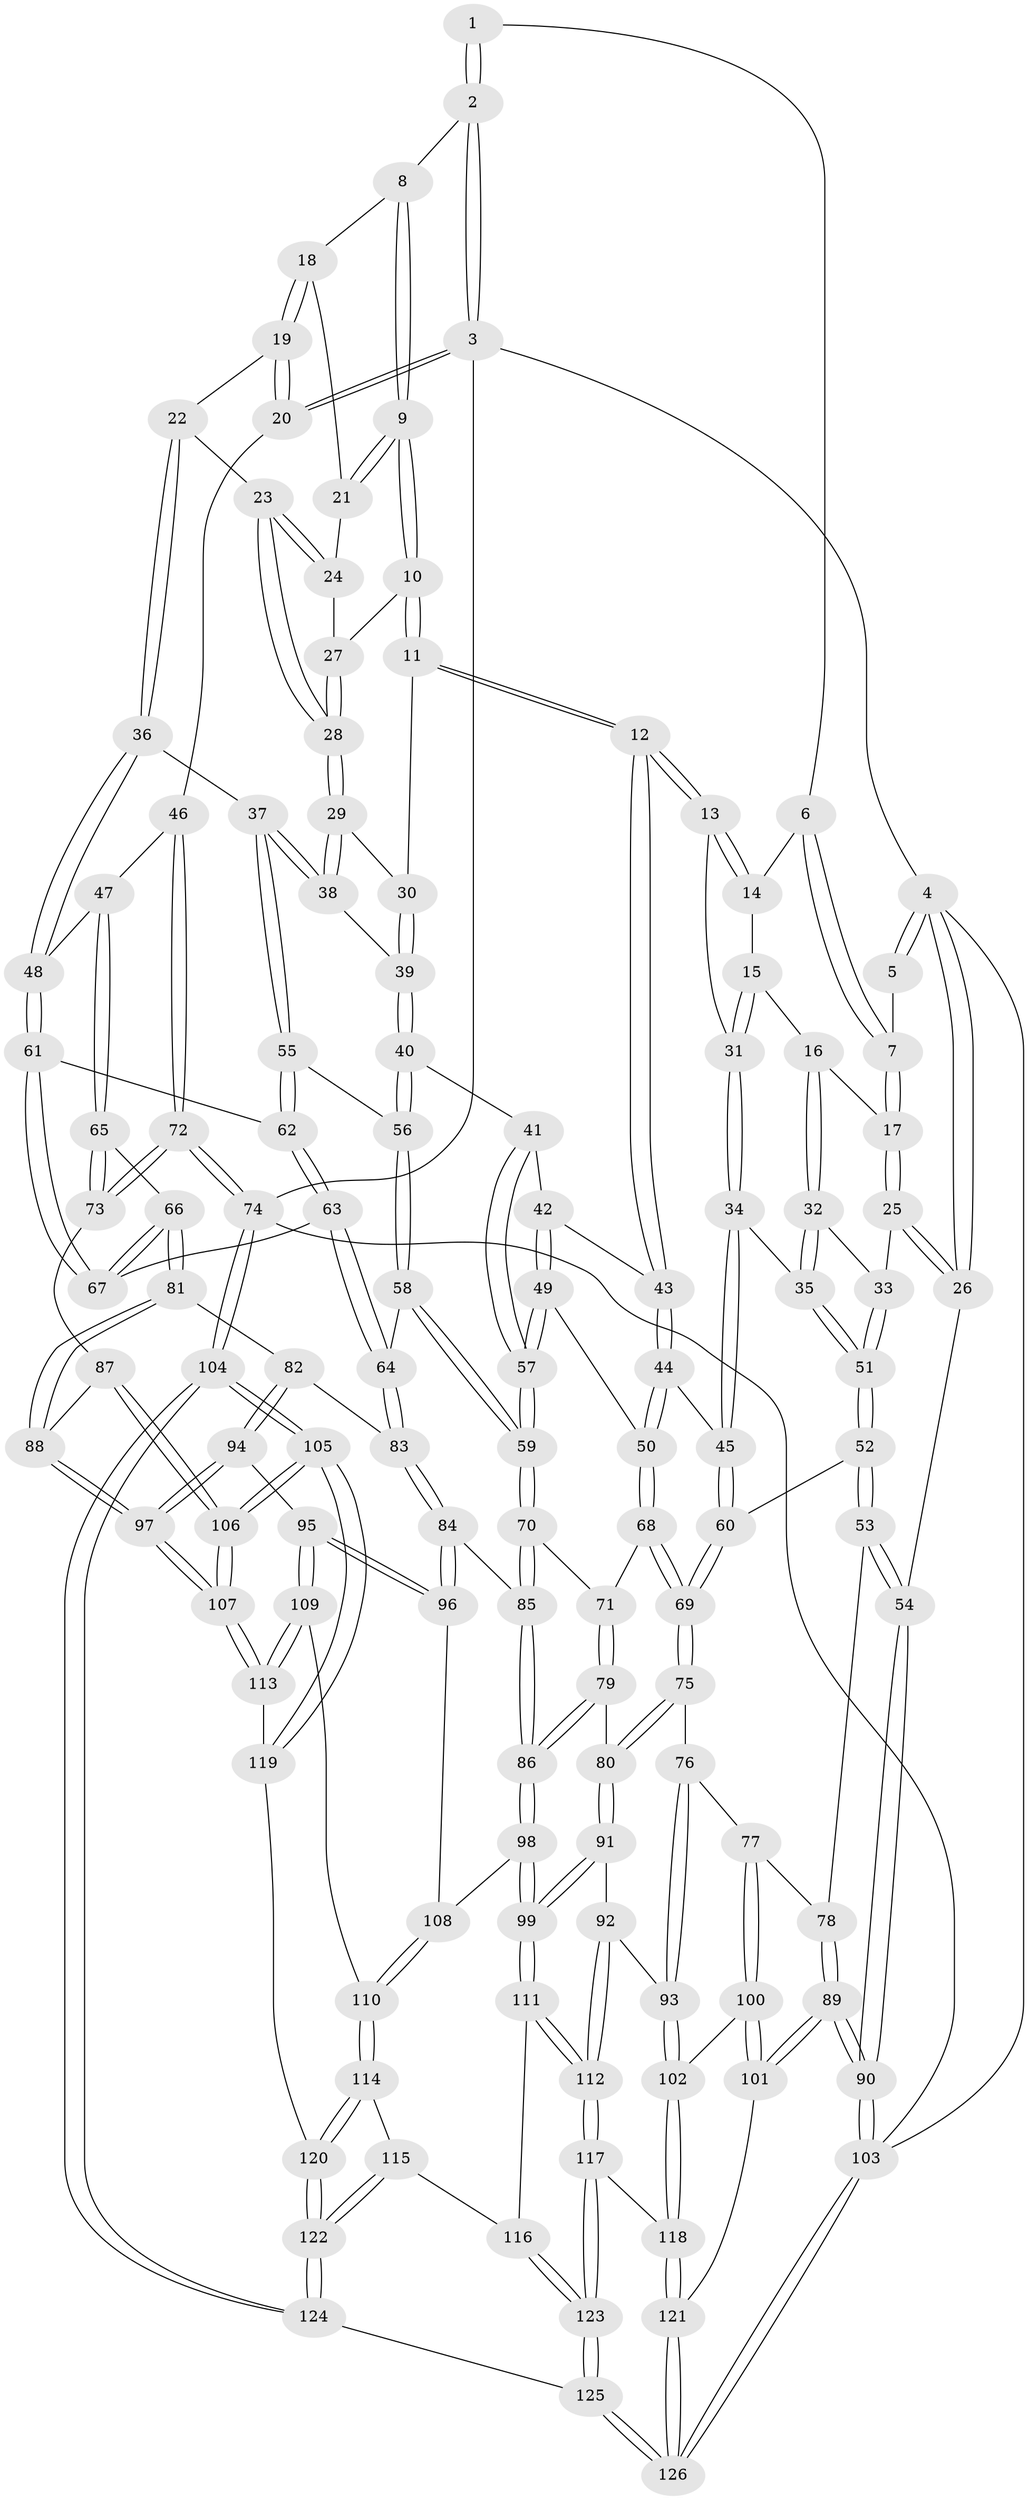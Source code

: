 // Generated by graph-tools (version 1.1) at 2025/51/03/09/25 03:51:03]
// undirected, 126 vertices, 312 edges
graph export_dot {
graph [start="1"]
  node [color=gray90,style=filled];
  1 [pos="+0.30001267637986123+0"];
  2 [pos="+0.5003512569924309+0"];
  3 [pos="+1+0"];
  4 [pos="+0+0"];
  5 [pos="+0+0"];
  6 [pos="+0.23602670820125166+0.05692243048182494"];
  7 [pos="+0.14432207177575093+0.15325385013122256"];
  8 [pos="+0.5010682070395801+0"];
  9 [pos="+0.4936399012124559+0.11379050297197316"];
  10 [pos="+0.49331508204773644+0.11571382790421839"];
  11 [pos="+0.43696154587593095+0.20104012655106032"];
  12 [pos="+0.3881190371143258+0.22202998387705936"];
  13 [pos="+0.3754141024002858+0.2227521271296397"];
  14 [pos="+0.270535406932678+0.10800342104241695"];
  15 [pos="+0.2389475966339319+0.2361531757000706"];
  16 [pos="+0.2116513039987266+0.23965204964465747"];
  17 [pos="+0.1375249262144016+0.16484127226267298"];
  18 [pos="+0.7087700801736226+0.1334302373055437"];
  19 [pos="+1+0"];
  20 [pos="+1+0"];
  21 [pos="+0.7003046962958817+0.1481760923876747"];
  22 [pos="+0.7757565337884729+0.2516113640518959"];
  23 [pos="+0.7003757354305465+0.22056915095678328"];
  24 [pos="+0.69546250598555+0.2060117570655049"];
  25 [pos="+0+0.20253580200834687"];
  26 [pos="+0+0.18274734729815634"];
  27 [pos="+0.5192233142809042+0.13762717676078426"];
  28 [pos="+0.6314553046926947+0.27595839477221495"];
  29 [pos="+0.628725269297662+0.2900597404111516"];
  30 [pos="+0.4476007393585053+0.21893240008167478"];
  31 [pos="+0.3480504819493149+0.23483878954243292"];
  32 [pos="+0.19736517904309606+0.3036733039515162"];
  33 [pos="+0.10127589552398894+0.31526905056570353"];
  34 [pos="+0.2744313208403373+0.38552440473133576"];
  35 [pos="+0.200768315353875+0.3140168940951469"];
  36 [pos="+0.7809277447168764+0.3355214629219328"];
  37 [pos="+0.674510305025426+0.38342051476306976"];
  38 [pos="+0.6238752101765085+0.31847590917853685"];
  39 [pos="+0.5125600789331535+0.3312683278789018"];
  40 [pos="+0.5080086107621674+0.3481930050593833"];
  41 [pos="+0.456132825764587+0.3890942183007469"];
  42 [pos="+0.3887246235080522+0.3241685610605251"];
  43 [pos="+0.3868999894171387+0.31881850754664276"];
  44 [pos="+0.2883982610026839+0.4263033216625616"];
  45 [pos="+0.28452004998199065+0.4252316826918065"];
  46 [pos="+1+0.0987954050590479"];
  47 [pos="+0.8790676236462138+0.39539862119362396"];
  48 [pos="+0.8718684699821634+0.3947881712704747"];
  49 [pos="+0.3878318643610977+0.4534846317381397"];
  50 [pos="+0.3412025307547595+0.45104898641526847"];
  51 [pos="+0.11205360378683399+0.4476494956017338"];
  52 [pos="+0.1041778605315047+0.48398585836017843"];
  53 [pos="+0.014094170458408526+0.5073288170107494"];
  54 [pos="+0+0.47850597271205636"];
  55 [pos="+0.6682592471097386+0.40845902669604606"];
  56 [pos="+0.5524625813054176+0.4364653595456663"];
  57 [pos="+0.40723721056101936+0.4592015009307893"];
  58 [pos="+0.49528425418748917+0.5606463172015869"];
  59 [pos="+0.49298803140366293+0.561066959609935"];
  60 [pos="+0.1716265443078256+0.5008730082885168"];
  61 [pos="+0.7696652619832476+0.49748037445188137"];
  62 [pos="+0.673908285971287+0.42912441092488174"];
  63 [pos="+0.6260369441245579+0.5566684928602991"];
  64 [pos="+0.576474180806309+0.5818501083718881"];
  65 [pos="+0.9523298136315733+0.5866955560656658"];
  66 [pos="+0.7933892671138836+0.6135207274776842"];
  67 [pos="+0.7728022966207178+0.5863236768638714"];
  68 [pos="+0.31916559632161984+0.562356709612864"];
  69 [pos="+0.21733569986928197+0.5793693466247131"];
  70 [pos="+0.4744492620477784+0.5840772474534174"];
  71 [pos="+0.36758040595748037+0.6013538922933119"];
  72 [pos="+1+0.6325793669824481"];
  73 [pos="+1+0.6108442233860816"];
  74 [pos="+1+1"];
  75 [pos="+0.2233853339769178+0.6622458136149587"];
  76 [pos="+0.1824799920614217+0.6815155982692888"];
  77 [pos="+0.1313429462820858+0.6963263110882559"];
  78 [pos="+0.08995081096905569+0.666858938506574"];
  79 [pos="+0.32175963820109266+0.6595099316200806"];
  80 [pos="+0.24842824176508843+0.6792130133401382"];
  81 [pos="+0.774093158104061+0.6653058995446867"];
  82 [pos="+0.759532604177643+0.6740556637131402"];
  83 [pos="+0.6139436831372412+0.6659455453069287"];
  84 [pos="+0.5993980945922011+0.7494020735512343"];
  85 [pos="+0.45352326970448853+0.7219336559659775"];
  86 [pos="+0.4291924868275897+0.7508962498757019"];
  87 [pos="+0.9044631905045665+0.7330372818612517"];
  88 [pos="+0.8269818533166302+0.750541041674034"];
  89 [pos="+0+0.8137981553812175"];
  90 [pos="+0+0.8213066853211575"];
  91 [pos="+0.28300040657491793+0.783048636284278"];
  92 [pos="+0.27177072999706126+0.7967155738485496"];
  93 [pos="+0.19403482470531605+0.836148312155073"];
  94 [pos="+0.6830042741005478+0.7932986308649561"];
  95 [pos="+0.626259138506763+0.7912160272377887"];
  96 [pos="+0.608308033539814+0.7670720078200145"];
  97 [pos="+0.8150814207164125+0.9100679176823508"];
  98 [pos="+0.4158655843720318+0.7864476192486021"];
  99 [pos="+0.41051600993028386+0.7936568432948816"];
  100 [pos="+0.11587201366643754+0.7466315484323984"];
  101 [pos="+0+0.8235231616436628"];
  102 [pos="+0.17476747811881957+0.8502806838401773"];
  103 [pos="+0+1"];
  104 [pos="+1+1"];
  105 [pos="+1+1"];
  106 [pos="+1+1"];
  107 [pos="+0.8255238279932648+0.9337495799958333"];
  108 [pos="+0.5026530906434743+0.8109346254750998"];
  109 [pos="+0.6227185318170689+0.7987716035133127"];
  110 [pos="+0.5611742640361334+0.8638920940620701"];
  111 [pos="+0.41231412232194486+0.8154566221694894"];
  112 [pos="+0.30516067405969316+0.9177592873925936"];
  113 [pos="+0.6472068339883459+0.9128186140351087"];
  114 [pos="+0.5526857463663076+0.884744366486468"];
  115 [pos="+0.45723135508692+0.9006172928615961"];
  116 [pos="+0.4462836766005869+0.8971681112178956"];
  117 [pos="+0.3026725371750934+0.9273251460941644"];
  118 [pos="+0.15854474892245637+0.8876489485432607"];
  119 [pos="+0.6154987854358025+0.9336592797005426"];
  120 [pos="+0.5872215130089946+0.9445519667354034"];
  121 [pos="+0.14084516764077415+0.9051423855168689"];
  122 [pos="+0.55870336745494+1"];
  123 [pos="+0.3441306983160954+1"];
  124 [pos="+0.5647462583720992+1"];
  125 [pos="+0.3224868572156514+1"];
  126 [pos="+0.12050202851589968+1"];
  1 -- 2;
  1 -- 2;
  1 -- 6;
  2 -- 3;
  2 -- 3;
  2 -- 8;
  3 -- 4;
  3 -- 20;
  3 -- 20;
  3 -- 74;
  4 -- 5;
  4 -- 5;
  4 -- 26;
  4 -- 26;
  4 -- 103;
  5 -- 7;
  6 -- 7;
  6 -- 7;
  6 -- 14;
  7 -- 17;
  7 -- 17;
  8 -- 9;
  8 -- 9;
  8 -- 18;
  9 -- 10;
  9 -- 10;
  9 -- 21;
  9 -- 21;
  10 -- 11;
  10 -- 11;
  10 -- 27;
  11 -- 12;
  11 -- 12;
  11 -- 30;
  12 -- 13;
  12 -- 13;
  12 -- 43;
  12 -- 43;
  13 -- 14;
  13 -- 14;
  13 -- 31;
  14 -- 15;
  15 -- 16;
  15 -- 31;
  15 -- 31;
  16 -- 17;
  16 -- 32;
  16 -- 32;
  17 -- 25;
  17 -- 25;
  18 -- 19;
  18 -- 19;
  18 -- 21;
  19 -- 20;
  19 -- 20;
  19 -- 22;
  20 -- 46;
  21 -- 24;
  22 -- 23;
  22 -- 36;
  22 -- 36;
  23 -- 24;
  23 -- 24;
  23 -- 28;
  23 -- 28;
  24 -- 27;
  25 -- 26;
  25 -- 26;
  25 -- 33;
  26 -- 54;
  27 -- 28;
  27 -- 28;
  28 -- 29;
  28 -- 29;
  29 -- 30;
  29 -- 38;
  29 -- 38;
  30 -- 39;
  30 -- 39;
  31 -- 34;
  31 -- 34;
  32 -- 33;
  32 -- 35;
  32 -- 35;
  33 -- 51;
  33 -- 51;
  34 -- 35;
  34 -- 45;
  34 -- 45;
  35 -- 51;
  35 -- 51;
  36 -- 37;
  36 -- 48;
  36 -- 48;
  37 -- 38;
  37 -- 38;
  37 -- 55;
  37 -- 55;
  38 -- 39;
  39 -- 40;
  39 -- 40;
  40 -- 41;
  40 -- 56;
  40 -- 56;
  41 -- 42;
  41 -- 57;
  41 -- 57;
  42 -- 43;
  42 -- 49;
  42 -- 49;
  43 -- 44;
  43 -- 44;
  44 -- 45;
  44 -- 50;
  44 -- 50;
  45 -- 60;
  45 -- 60;
  46 -- 47;
  46 -- 72;
  46 -- 72;
  47 -- 48;
  47 -- 65;
  47 -- 65;
  48 -- 61;
  48 -- 61;
  49 -- 50;
  49 -- 57;
  49 -- 57;
  50 -- 68;
  50 -- 68;
  51 -- 52;
  51 -- 52;
  52 -- 53;
  52 -- 53;
  52 -- 60;
  53 -- 54;
  53 -- 54;
  53 -- 78;
  54 -- 90;
  54 -- 90;
  55 -- 56;
  55 -- 62;
  55 -- 62;
  56 -- 58;
  56 -- 58;
  57 -- 59;
  57 -- 59;
  58 -- 59;
  58 -- 59;
  58 -- 64;
  59 -- 70;
  59 -- 70;
  60 -- 69;
  60 -- 69;
  61 -- 62;
  61 -- 67;
  61 -- 67;
  62 -- 63;
  62 -- 63;
  63 -- 64;
  63 -- 64;
  63 -- 67;
  64 -- 83;
  64 -- 83;
  65 -- 66;
  65 -- 73;
  65 -- 73;
  66 -- 67;
  66 -- 67;
  66 -- 81;
  66 -- 81;
  68 -- 69;
  68 -- 69;
  68 -- 71;
  69 -- 75;
  69 -- 75;
  70 -- 71;
  70 -- 85;
  70 -- 85;
  71 -- 79;
  71 -- 79;
  72 -- 73;
  72 -- 73;
  72 -- 74;
  72 -- 74;
  73 -- 87;
  74 -- 104;
  74 -- 104;
  74 -- 103;
  75 -- 76;
  75 -- 80;
  75 -- 80;
  76 -- 77;
  76 -- 93;
  76 -- 93;
  77 -- 78;
  77 -- 100;
  77 -- 100;
  78 -- 89;
  78 -- 89;
  79 -- 80;
  79 -- 86;
  79 -- 86;
  80 -- 91;
  80 -- 91;
  81 -- 82;
  81 -- 88;
  81 -- 88;
  82 -- 83;
  82 -- 94;
  82 -- 94;
  83 -- 84;
  83 -- 84;
  84 -- 85;
  84 -- 96;
  84 -- 96;
  85 -- 86;
  85 -- 86;
  86 -- 98;
  86 -- 98;
  87 -- 88;
  87 -- 106;
  87 -- 106;
  88 -- 97;
  88 -- 97;
  89 -- 90;
  89 -- 90;
  89 -- 101;
  89 -- 101;
  90 -- 103;
  90 -- 103;
  91 -- 92;
  91 -- 99;
  91 -- 99;
  92 -- 93;
  92 -- 112;
  92 -- 112;
  93 -- 102;
  93 -- 102;
  94 -- 95;
  94 -- 97;
  94 -- 97;
  95 -- 96;
  95 -- 96;
  95 -- 109;
  95 -- 109;
  96 -- 108;
  97 -- 107;
  97 -- 107;
  98 -- 99;
  98 -- 99;
  98 -- 108;
  99 -- 111;
  99 -- 111;
  100 -- 101;
  100 -- 101;
  100 -- 102;
  101 -- 121;
  102 -- 118;
  102 -- 118;
  103 -- 126;
  103 -- 126;
  104 -- 105;
  104 -- 105;
  104 -- 124;
  104 -- 124;
  105 -- 106;
  105 -- 106;
  105 -- 119;
  105 -- 119;
  106 -- 107;
  106 -- 107;
  107 -- 113;
  107 -- 113;
  108 -- 110;
  108 -- 110;
  109 -- 110;
  109 -- 113;
  109 -- 113;
  110 -- 114;
  110 -- 114;
  111 -- 112;
  111 -- 112;
  111 -- 116;
  112 -- 117;
  112 -- 117;
  113 -- 119;
  114 -- 115;
  114 -- 120;
  114 -- 120;
  115 -- 116;
  115 -- 122;
  115 -- 122;
  116 -- 123;
  116 -- 123;
  117 -- 118;
  117 -- 123;
  117 -- 123;
  118 -- 121;
  118 -- 121;
  119 -- 120;
  120 -- 122;
  120 -- 122;
  121 -- 126;
  121 -- 126;
  122 -- 124;
  122 -- 124;
  123 -- 125;
  123 -- 125;
  124 -- 125;
  125 -- 126;
  125 -- 126;
}
